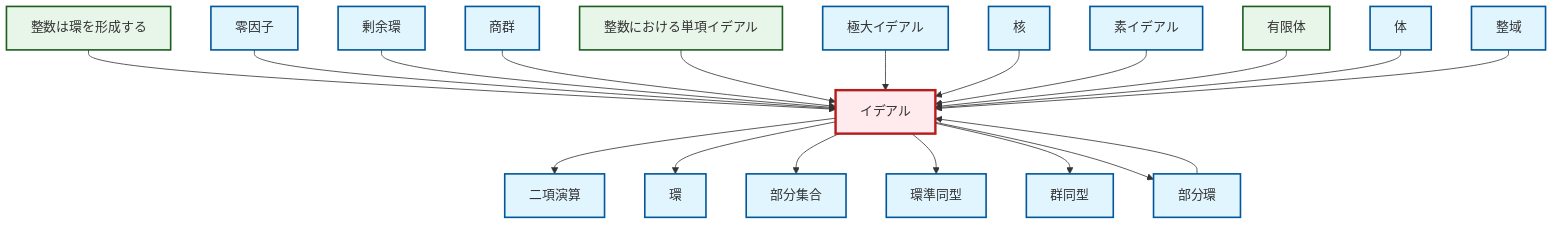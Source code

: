 graph TD
    classDef definition fill:#e1f5fe,stroke:#01579b,stroke-width:2px
    classDef theorem fill:#f3e5f5,stroke:#4a148c,stroke-width:2px
    classDef axiom fill:#fff3e0,stroke:#e65100,stroke-width:2px
    classDef example fill:#e8f5e9,stroke:#1b5e20,stroke-width:2px
    classDef current fill:#ffebee,stroke:#b71c1c,stroke-width:3px
    ex-principal-ideal["整数における単項イデアル"]:::example
    def-ring["環"]:::definition
    def-field["体"]:::definition
    def-zero-divisor["零因子"]:::definition
    def-maximal-ideal["極大イデアル"]:::definition
    def-quotient-ring["剰余環"]:::definition
    ex-integers-ring["整数は環を形成する"]:::example
    def-prime-ideal["素イデアル"]:::definition
    def-ideal["イデアル"]:::definition
    def-subring["部分環"]:::definition
    def-subset["部分集合"]:::definition
    def-binary-operation["二項演算"]:::definition
    def-ring-homomorphism["環準同型"]:::definition
    def-kernel["核"]:::definition
    def-quotient-group["商群"]:::definition
    ex-finite-field["有限体"]:::example
    def-integral-domain["整域"]:::definition
    def-isomorphism["群同型"]:::definition
    ex-integers-ring --> def-ideal
    def-ideal --> def-binary-operation
    def-ideal --> def-ring
    def-zero-divisor --> def-ideal
    def-quotient-ring --> def-ideal
    def-quotient-group --> def-ideal
    ex-principal-ideal --> def-ideal
    def-ideal --> def-subset
    def-ideal --> def-ring-homomorphism
    def-maximal-ideal --> def-ideal
    def-subring --> def-ideal
    def-kernel --> def-ideal
    def-ideal --> def-isomorphism
    def-ideal --> def-subring
    def-prime-ideal --> def-ideal
    ex-finite-field --> def-ideal
    def-field --> def-ideal
    def-integral-domain --> def-ideal
    class def-ideal current